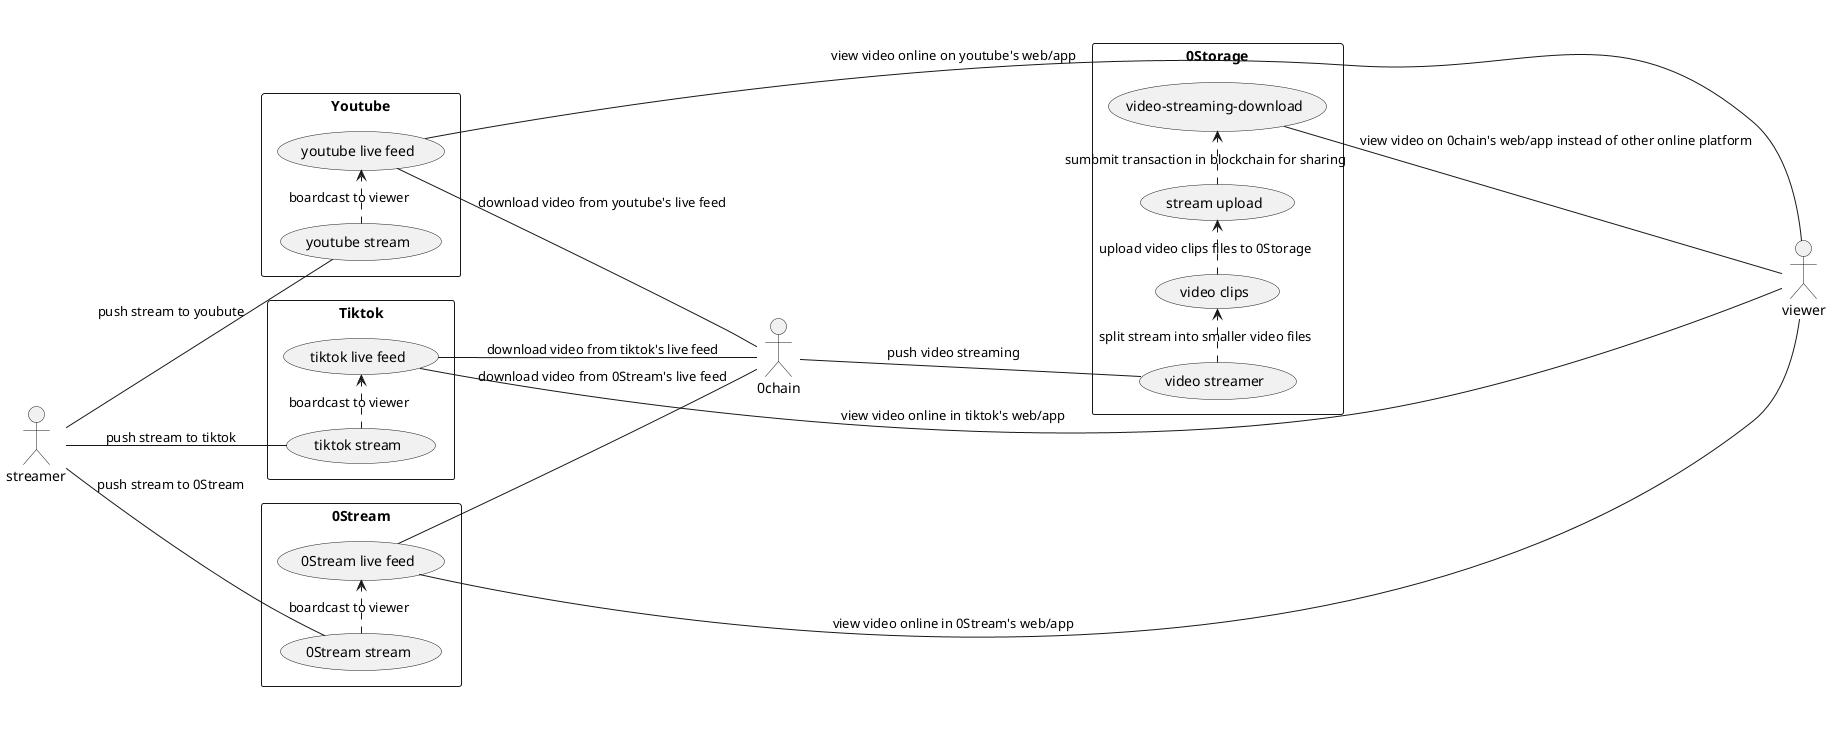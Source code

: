 @startuml
left to right direction
skinparam packageStyle rectangle
actor streamer
actor viewer
actor 0chain
rectangle Youtube {
  streamer -- (youtube stream):push stream to youbute
  (youtube stream) .> (youtube live feed):boardcast to viewer
  (youtube live feed) -- viewer: view video online on youtube's web/app
  (youtube live feed) -- 0chain: download video from youtube's live feed
}

rectangle Tiktok {
  streamer -- (tiktok stream):push stream to tiktok
  (tiktok stream) .> (tiktok live feed):boardcast to viewer
  (tiktok live feed) -- viewer: view video online in tiktok's web/app
  (tiktok live feed) -- 0chain: download video from tiktok's live feed
}

rectangle 0Stream {
  streamer -- (0Stream stream):push stream to 0Stream
  (0Stream stream) .> (0Stream live feed):boardcast to viewer
  (0Stream live feed) -- viewer: view video online in 0Stream's web/app
  (0Stream live feed) -- 0chain: download video from 0Stream's live feed
}

rectangle 0Storage {
0chain -- (video streamer): push video streaming 
(video streamer) .> (video clips): split stream into smaller video files
(video clips) .> (stream upload): upload video clips files to 0Storage
(stream upload) .> (video-streaming-download): sumbmit transaction in blockchain for sharing
(video-streaming-download) -- viewer: view video on 0chain's web/app instead of other online platform
}


@enduml